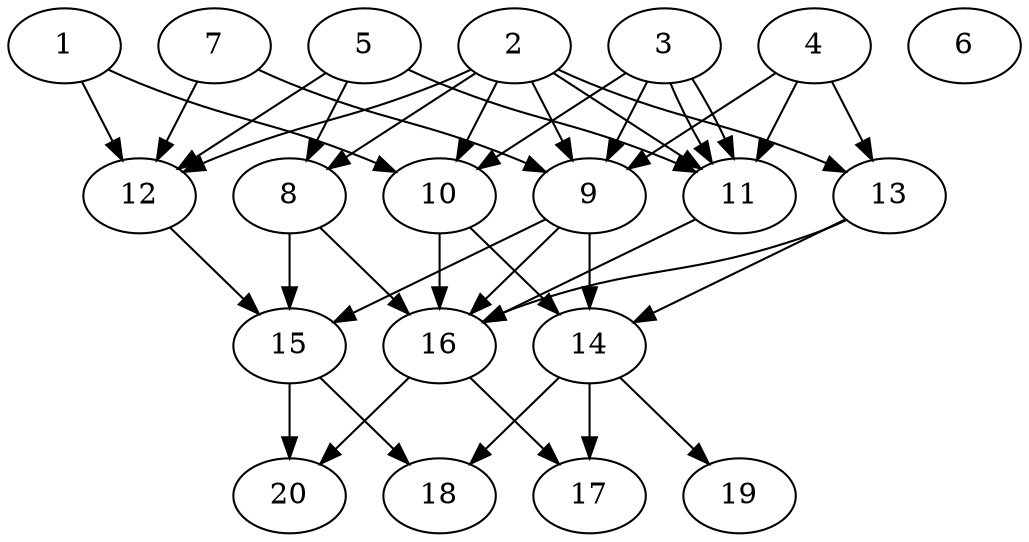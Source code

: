// DAG automatically generated by daggen at Tue Jul 23 14:33:40 2019
// ./daggen --dot -n 20 --ccr 0.4 --fat 0.6 --regular 0.5 --density 0.8 --mindata 5242880 --maxdata 52428800 
digraph G {
  1 [size="77754880", alpha="0.20", expect_size="31101952"] 
  1 -> 10 [size ="31101952"]
  1 -> 12 [size ="31101952"]
  2 [size="124206080", alpha="0.06", expect_size="49682432"] 
  2 -> 8 [size ="49682432"]
  2 -> 9 [size ="49682432"]
  2 -> 10 [size ="49682432"]
  2 -> 11 [size ="49682432"]
  2 -> 12 [size ="49682432"]
  2 -> 13 [size ="49682432"]
  3 [size="42304000", alpha="0.13", expect_size="16921600"] 
  3 -> 9 [size ="16921600"]
  3 -> 10 [size ="16921600"]
  3 -> 11 [size ="16921600"]
  3 -> 11 [size ="16921600"]
  4 [size="83368960", alpha="0.03", expect_size="33347584"] 
  4 -> 9 [size ="33347584"]
  4 -> 11 [size ="33347584"]
  4 -> 13 [size ="33347584"]
  5 [size="58667520", alpha="0.07", expect_size="23467008"] 
  5 -> 8 [size ="23467008"]
  5 -> 11 [size ="23467008"]
  5 -> 12 [size ="23467008"]
  6 [size="58247680", alpha="0.02", expect_size="23299072"] 
  7 [size="127418880", alpha="0.06", expect_size="50967552"] 
  7 -> 9 [size ="50967552"]
  7 -> 12 [size ="50967552"]
  8 [size="28866560", alpha="0.14", expect_size="11546624"] 
  8 -> 15 [size ="11546624"]
  8 -> 16 [size ="11546624"]
  9 [size="65011200", alpha="0.06", expect_size="26004480"] 
  9 -> 14 [size ="26004480"]
  9 -> 15 [size ="26004480"]
  9 -> 16 [size ="26004480"]
  10 [size="42058240", alpha="0.09", expect_size="16823296"] 
  10 -> 14 [size ="16823296"]
  10 -> 16 [size ="16823296"]
  11 [size="22932480", alpha="0.16", expect_size="9172992"] 
  11 -> 16 [size ="9172992"]
  12 [size="21045760", alpha="0.17", expect_size="8418304"] 
  12 -> 15 [size ="8418304"]
  13 [size="56734720", alpha="0.08", expect_size="22693888"] 
  13 -> 14 [size ="22693888"]
  13 -> 16 [size ="22693888"]
  14 [size="17845760", alpha="0.02", expect_size="7138304"] 
  14 -> 17 [size ="7138304"]
  14 -> 18 [size ="7138304"]
  14 -> 19 [size ="7138304"]
  15 [size="37112320", alpha="0.12", expect_size="14844928"] 
  15 -> 18 [size ="14844928"]
  15 -> 20 [size ="14844928"]
  16 [size="78763520", alpha="0.04", expect_size="31505408"] 
  16 -> 17 [size ="31505408"]
  16 -> 20 [size ="31505408"]
  17 [size="93283840", alpha="0.12", expect_size="37313536"] 
  18 [size="130388480", alpha="0.05", expect_size="52155392"] 
  19 [size="95068160", alpha="0.19", expect_size="38027264"] 
  20 [size="14809600", alpha="0.03", expect_size="5923840"] 
}

